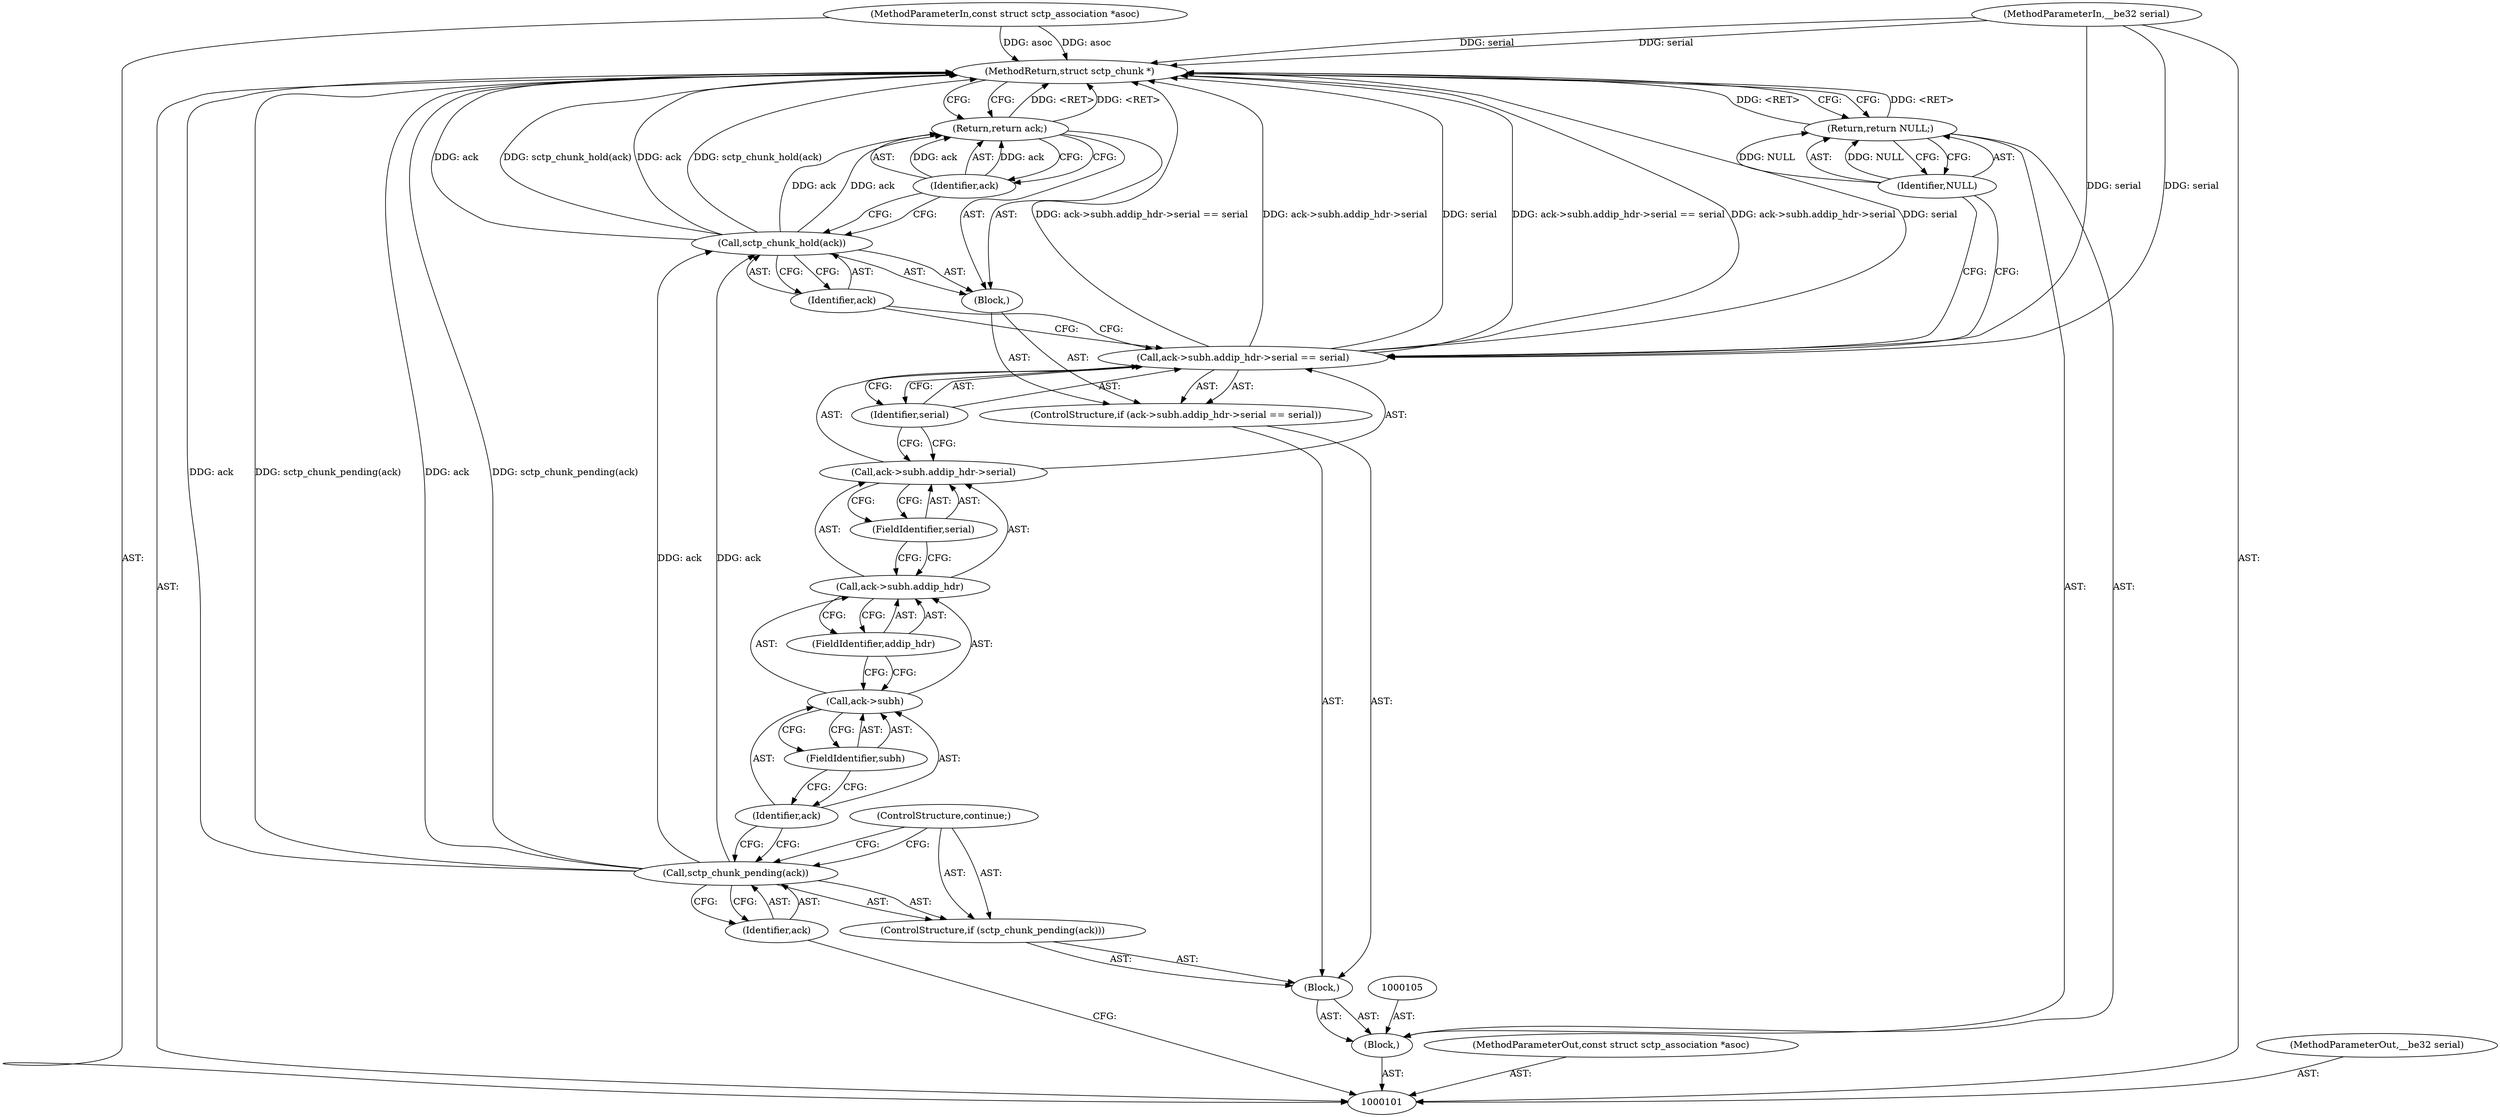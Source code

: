 digraph "0_linux_b69040d8e39f20d5215a03502a8e8b4c6ab78395" {
"1000128" [label="(MethodReturn,struct sctp_chunk *)"];
"1000106" [label="(Block,)"];
"1000107" [label="(ControlStructure,if (sctp_chunk_pending(ack)))"];
"1000109" [label="(Identifier,ack)"];
"1000108" [label="(Call,sctp_chunk_pending(ack))"];
"1000110" [label="(ControlStructure,continue;)"];
"1000117" [label="(FieldIdentifier,subh)"];
"1000118" [label="(FieldIdentifier,addip_hdr)"];
"1000119" [label="(FieldIdentifier,serial)"];
"1000111" [label="(ControlStructure,if (ack->subh.addip_hdr->serial == serial))"];
"1000120" [label="(Identifier,serial)"];
"1000121" [label="(Block,)"];
"1000112" [label="(Call,ack->subh.addip_hdr->serial == serial)"];
"1000113" [label="(Call,ack->subh.addip_hdr->serial)"];
"1000114" [label="(Call,ack->subh.addip_hdr)"];
"1000115" [label="(Call,ack->subh)"];
"1000116" [label="(Identifier,ack)"];
"1000123" [label="(Identifier,ack)"];
"1000122" [label="(Call,sctp_chunk_hold(ack))"];
"1000125" [label="(Identifier,ack)"];
"1000124" [label="(Return,return ack;)"];
"1000126" [label="(Return,return NULL;)"];
"1000127" [label="(Identifier,NULL)"];
"1000102" [label="(MethodParameterIn,const struct sctp_association *asoc)"];
"1000158" [label="(MethodParameterOut,const struct sctp_association *asoc)"];
"1000103" [label="(MethodParameterIn,__be32 serial)"];
"1000159" [label="(MethodParameterOut,__be32 serial)"];
"1000104" [label="(Block,)"];
"1000128" -> "1000101"  [label="AST: "];
"1000128" -> "1000124"  [label="CFG: "];
"1000128" -> "1000126"  [label="CFG: "];
"1000108" -> "1000128"  [label="DDG: sctp_chunk_pending(ack)"];
"1000108" -> "1000128"  [label="DDG: ack"];
"1000122" -> "1000128"  [label="DDG: ack"];
"1000122" -> "1000128"  [label="DDG: sctp_chunk_hold(ack)"];
"1000103" -> "1000128"  [label="DDG: serial"];
"1000102" -> "1000128"  [label="DDG: asoc"];
"1000112" -> "1000128"  [label="DDG: ack->subh.addip_hdr->serial == serial"];
"1000112" -> "1000128"  [label="DDG: ack->subh.addip_hdr->serial"];
"1000112" -> "1000128"  [label="DDG: serial"];
"1000126" -> "1000128"  [label="DDG: <RET>"];
"1000124" -> "1000128"  [label="DDG: <RET>"];
"1000106" -> "1000104"  [label="AST: "];
"1000107" -> "1000106"  [label="AST: "];
"1000111" -> "1000106"  [label="AST: "];
"1000107" -> "1000106"  [label="AST: "];
"1000108" -> "1000107"  [label="AST: "];
"1000110" -> "1000107"  [label="AST: "];
"1000109" -> "1000108"  [label="AST: "];
"1000109" -> "1000101"  [label="CFG: "];
"1000108" -> "1000109"  [label="CFG: "];
"1000108" -> "1000107"  [label="AST: "];
"1000108" -> "1000109"  [label="CFG: "];
"1000109" -> "1000108"  [label="AST: "];
"1000110" -> "1000108"  [label="CFG: "];
"1000116" -> "1000108"  [label="CFG: "];
"1000108" -> "1000128"  [label="DDG: sctp_chunk_pending(ack)"];
"1000108" -> "1000128"  [label="DDG: ack"];
"1000108" -> "1000122"  [label="DDG: ack"];
"1000110" -> "1000107"  [label="AST: "];
"1000110" -> "1000108"  [label="CFG: "];
"1000117" -> "1000115"  [label="AST: "];
"1000117" -> "1000116"  [label="CFG: "];
"1000115" -> "1000117"  [label="CFG: "];
"1000118" -> "1000114"  [label="AST: "];
"1000118" -> "1000115"  [label="CFG: "];
"1000114" -> "1000118"  [label="CFG: "];
"1000119" -> "1000113"  [label="AST: "];
"1000119" -> "1000114"  [label="CFG: "];
"1000113" -> "1000119"  [label="CFG: "];
"1000111" -> "1000106"  [label="AST: "];
"1000112" -> "1000111"  [label="AST: "];
"1000121" -> "1000111"  [label="AST: "];
"1000120" -> "1000112"  [label="AST: "];
"1000120" -> "1000113"  [label="CFG: "];
"1000112" -> "1000120"  [label="CFG: "];
"1000121" -> "1000111"  [label="AST: "];
"1000122" -> "1000121"  [label="AST: "];
"1000124" -> "1000121"  [label="AST: "];
"1000112" -> "1000111"  [label="AST: "];
"1000112" -> "1000120"  [label="CFG: "];
"1000113" -> "1000112"  [label="AST: "];
"1000120" -> "1000112"  [label="AST: "];
"1000123" -> "1000112"  [label="CFG: "];
"1000127" -> "1000112"  [label="CFG: "];
"1000112" -> "1000128"  [label="DDG: ack->subh.addip_hdr->serial == serial"];
"1000112" -> "1000128"  [label="DDG: ack->subh.addip_hdr->serial"];
"1000112" -> "1000128"  [label="DDG: serial"];
"1000103" -> "1000112"  [label="DDG: serial"];
"1000113" -> "1000112"  [label="AST: "];
"1000113" -> "1000119"  [label="CFG: "];
"1000114" -> "1000113"  [label="AST: "];
"1000119" -> "1000113"  [label="AST: "];
"1000120" -> "1000113"  [label="CFG: "];
"1000114" -> "1000113"  [label="AST: "];
"1000114" -> "1000118"  [label="CFG: "];
"1000115" -> "1000114"  [label="AST: "];
"1000118" -> "1000114"  [label="AST: "];
"1000119" -> "1000114"  [label="CFG: "];
"1000115" -> "1000114"  [label="AST: "];
"1000115" -> "1000117"  [label="CFG: "];
"1000116" -> "1000115"  [label="AST: "];
"1000117" -> "1000115"  [label="AST: "];
"1000118" -> "1000115"  [label="CFG: "];
"1000116" -> "1000115"  [label="AST: "];
"1000116" -> "1000108"  [label="CFG: "];
"1000117" -> "1000116"  [label="CFG: "];
"1000123" -> "1000122"  [label="AST: "];
"1000123" -> "1000112"  [label="CFG: "];
"1000122" -> "1000123"  [label="CFG: "];
"1000122" -> "1000121"  [label="AST: "];
"1000122" -> "1000123"  [label="CFG: "];
"1000123" -> "1000122"  [label="AST: "];
"1000125" -> "1000122"  [label="CFG: "];
"1000122" -> "1000128"  [label="DDG: ack"];
"1000122" -> "1000128"  [label="DDG: sctp_chunk_hold(ack)"];
"1000108" -> "1000122"  [label="DDG: ack"];
"1000122" -> "1000124"  [label="DDG: ack"];
"1000125" -> "1000124"  [label="AST: "];
"1000125" -> "1000122"  [label="CFG: "];
"1000124" -> "1000125"  [label="CFG: "];
"1000125" -> "1000124"  [label="DDG: ack"];
"1000124" -> "1000121"  [label="AST: "];
"1000124" -> "1000125"  [label="CFG: "];
"1000125" -> "1000124"  [label="AST: "];
"1000128" -> "1000124"  [label="CFG: "];
"1000124" -> "1000128"  [label="DDG: <RET>"];
"1000125" -> "1000124"  [label="DDG: ack"];
"1000122" -> "1000124"  [label="DDG: ack"];
"1000126" -> "1000104"  [label="AST: "];
"1000126" -> "1000127"  [label="CFG: "];
"1000127" -> "1000126"  [label="AST: "];
"1000128" -> "1000126"  [label="CFG: "];
"1000126" -> "1000128"  [label="DDG: <RET>"];
"1000127" -> "1000126"  [label="DDG: NULL"];
"1000127" -> "1000126"  [label="AST: "];
"1000127" -> "1000112"  [label="CFG: "];
"1000126" -> "1000127"  [label="CFG: "];
"1000127" -> "1000126"  [label="DDG: NULL"];
"1000102" -> "1000101"  [label="AST: "];
"1000102" -> "1000128"  [label="DDG: asoc"];
"1000158" -> "1000101"  [label="AST: "];
"1000103" -> "1000101"  [label="AST: "];
"1000103" -> "1000128"  [label="DDG: serial"];
"1000103" -> "1000112"  [label="DDG: serial"];
"1000159" -> "1000101"  [label="AST: "];
"1000104" -> "1000101"  [label="AST: "];
"1000105" -> "1000104"  [label="AST: "];
"1000106" -> "1000104"  [label="AST: "];
"1000126" -> "1000104"  [label="AST: "];
}

